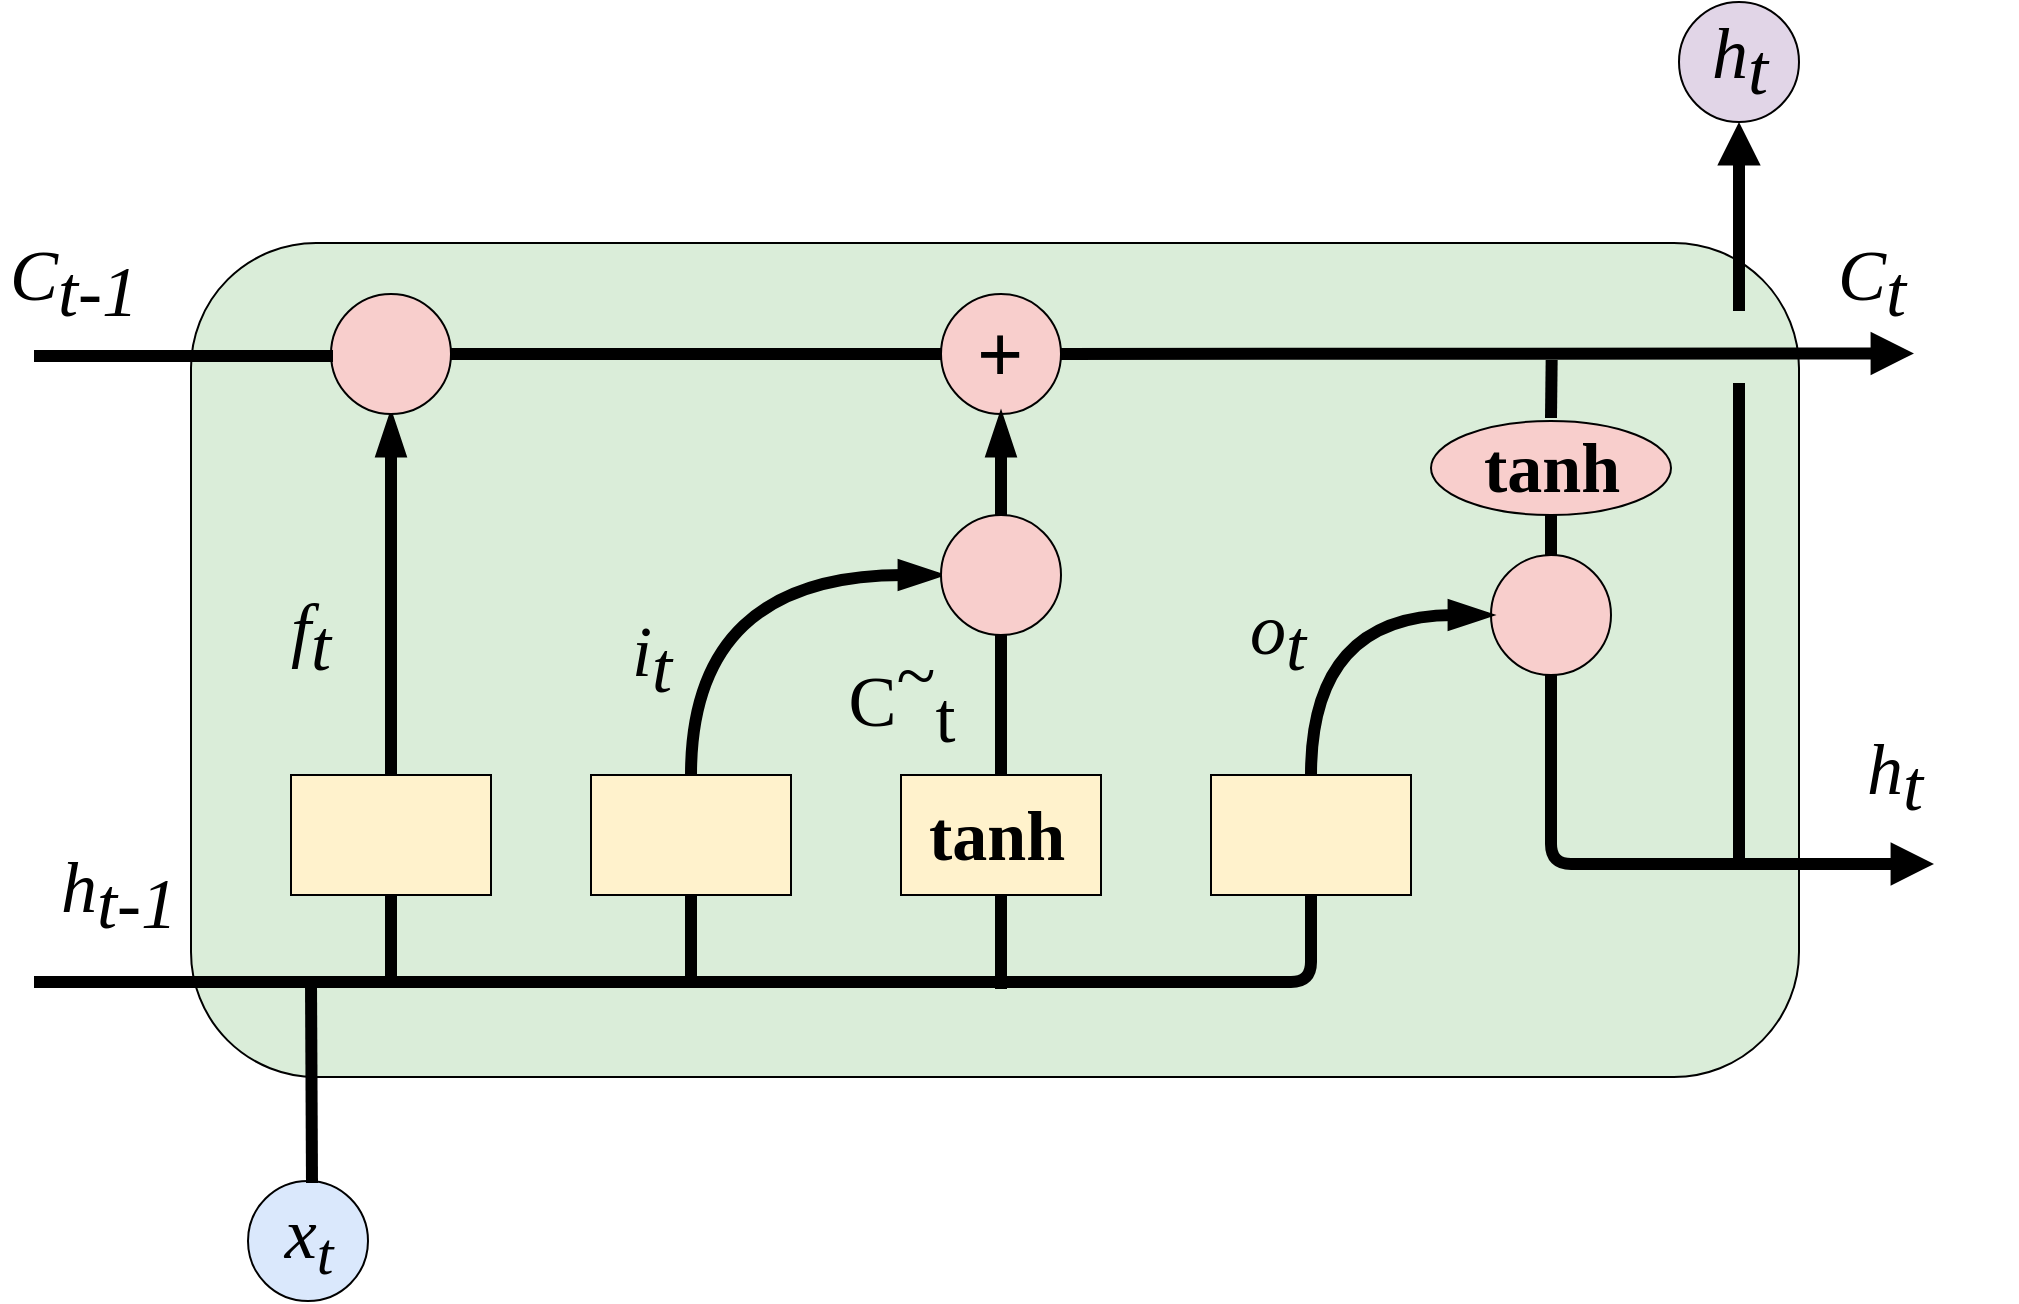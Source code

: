 <mxfile version="10.6.8" type="device"><diagram id="w9RgP4Dkdg58bC6SCZLk" name="Page-1"><mxGraphModel dx="2041" dy="-337" grid="1" gridSize="10" guides="1" tooltips="1" connect="1" arrows="0" fold="1" page="1" pageScale="1" pageWidth="1100" pageHeight="850" math="0" shadow="0"><root><mxCell id="0"/><mxCell id="1" parent="0"/><mxCell id="NdrtF92lDqJA3uMCNeqg-94" value="" style="ellipse;whiteSpace=wrap;html=1;aspect=fixed;rounded=1;strokeColor=#000000;fillColor=#e1d5e7;fontFamily=Times New Roman;fontSize=36;" parent="1" vertex="1"><mxGeometry x="-217.5" y="981" width="60" height="60" as="geometry"/></mxCell><mxCell id="NdrtF92lDqJA3uMCNeqg-93" value="" style="ellipse;whiteSpace=wrap;html=1;aspect=fixed;rounded=1;strokeColor=#000000;fillColor=#dae8fc;fontFamily=Times New Roman;fontSize=36;" parent="1" vertex="1"><mxGeometry x="-933" y="1570.5" width="60" height="60" as="geometry"/></mxCell><mxCell id="NdrtF92lDqJA3uMCNeqg-1" value="" style="rounded=1;whiteSpace=wrap;html=1;fillColor=#DAEDD9;strokeColor=#000000;perimeterSpacing=0;" parent="1" vertex="1"><mxGeometry x="-961.5" y="1101.5" width="804" height="417" as="geometry"/></mxCell><mxCell id="NdrtF92lDqJA3uMCNeqg-18" style="edgeStyle=orthogonalEdgeStyle;rounded=0;orthogonalLoop=1;jettySize=auto;html=1;entryX=0.5;entryY=1;entryDx=0;entryDy=0;endArrow=blockThin;endFill=1;strokeWidth=6;" parent="1" source="NdrtF92lDqJA3uMCNeqg-4" target="NdrtF92lDqJA3uMCNeqg-5" edge="1"><mxGeometry relative="1" as="geometry"/></mxCell><mxCell id="NdrtF92lDqJA3uMCNeqg-39" style="edgeStyle=orthogonalEdgeStyle;rounded=1;orthogonalLoop=1;jettySize=auto;html=1;endArrow=none;endFill=0;strokeWidth=6;" parent="1" edge="1"><mxGeometry relative="1" as="geometry"><mxPoint x="-861.5" y="1470.5" as="targetPoint"/><mxPoint x="-861.5" y="1427.5" as="sourcePoint"/></mxGeometry></mxCell><mxCell id="NdrtF92lDqJA3uMCNeqg-4" value="" style="rounded=0;whiteSpace=wrap;html=1;fillColor=#FFF2CC;strokeColor=#000000;" parent="1" vertex="1"><mxGeometry x="-911.5" y="1367.5" width="100" height="60" as="geometry"/></mxCell><mxCell id="NdrtF92lDqJA3uMCNeqg-23" style="edgeStyle=orthogonalEdgeStyle;curved=1;rounded=1;orthogonalLoop=1;jettySize=auto;html=1;exitX=1;exitY=0.5;exitDx=0;exitDy=0;entryX=0;entryY=0.5;entryDx=0;entryDy=0;endArrow=none;endFill=0;strokeWidth=6;" parent="1" source="NdrtF92lDqJA3uMCNeqg-5" target="NdrtF92lDqJA3uMCNeqg-8" edge="1"><mxGeometry relative="1" as="geometry"/></mxCell><mxCell id="NdrtF92lDqJA3uMCNeqg-5" value="" style="ellipse;whiteSpace=wrap;html=1;aspect=fixed;rounded=1;fillColor=#f8cecc;strokeColor=#000000;" parent="1" vertex="1"><mxGeometry x="-891.5" y="1127" width="60" height="60" as="geometry"/></mxCell><mxCell id="NdrtF92lDqJA3uMCNeqg-21" style="rounded=1;orthogonalLoop=1;jettySize=auto;html=1;exitX=0.5;exitY=0;exitDx=0;exitDy=0;entryX=0;entryY=0.5;entryDx=0;entryDy=0;endArrow=blockThin;endFill=1;strokeWidth=6;edgeStyle=orthogonalEdgeStyle;curved=1;" parent="1" source="NdrtF92lDqJA3uMCNeqg-6" target="NdrtF92lDqJA3uMCNeqg-9" edge="1"><mxGeometry relative="1" as="geometry"/></mxCell><mxCell id="NdrtF92lDqJA3uMCNeqg-40" style="edgeStyle=orthogonalEdgeStyle;rounded=1;orthogonalLoop=1;jettySize=auto;html=1;endArrow=none;endFill=0;strokeWidth=6;" parent="1" edge="1"><mxGeometry relative="1" as="geometry"><mxPoint x="-711.5" y="1473.5" as="targetPoint"/><mxPoint x="-711.5" y="1423.5" as="sourcePoint"/></mxGeometry></mxCell><mxCell id="NdrtF92lDqJA3uMCNeqg-6" value="" style="rounded=0;whiteSpace=wrap;html=1;fillColor=#FFF2CC;strokeColor=#000000;" parent="1" vertex="1"><mxGeometry x="-761.5" y="1367.5" width="100" height="60" as="geometry"/></mxCell><mxCell id="NdrtF92lDqJA3uMCNeqg-19" style="edgeStyle=orthogonalEdgeStyle;rounded=0;orthogonalLoop=1;jettySize=auto;html=1;entryX=0.5;entryY=1;entryDx=0;entryDy=0;endArrow=none;endFill=0;strokeWidth=6;" parent="1" source="NdrtF92lDqJA3uMCNeqg-7" target="NdrtF92lDqJA3uMCNeqg-9" edge="1"><mxGeometry relative="1" as="geometry"/></mxCell><mxCell id="NdrtF92lDqJA3uMCNeqg-41" style="edgeStyle=orthogonalEdgeStyle;rounded=1;orthogonalLoop=1;jettySize=auto;html=1;endArrow=none;endFill=0;strokeWidth=6;" parent="1" edge="1"><mxGeometry relative="1" as="geometry"><mxPoint x="-556.5" y="1474.5" as="targetPoint"/><mxPoint x="-556.5" y="1424.5" as="sourcePoint"/></mxGeometry></mxCell><mxCell id="NdrtF92lDqJA3uMCNeqg-7" value="" style="rounded=0;whiteSpace=wrap;html=1;fillColor=#FFF2CC;strokeColor=#000000;" parent="1" vertex="1"><mxGeometry x="-606.5" y="1367.5" width="100" height="60" as="geometry"/></mxCell><mxCell id="NdrtF92lDqJA3uMCNeqg-8" value="" style="ellipse;whiteSpace=wrap;html=1;aspect=fixed;rounded=1;fillColor=#f8cecc;strokeColor=#000000;" parent="1" vertex="1"><mxGeometry x="-586.5" y="1127" width="60" height="60" as="geometry"/></mxCell><mxCell id="NdrtF92lDqJA3uMCNeqg-20" style="edgeStyle=orthogonalEdgeStyle;rounded=0;orthogonalLoop=1;jettySize=auto;html=1;exitX=0.5;exitY=0;exitDx=0;exitDy=0;endArrow=blockThin;endFill=1;strokeWidth=6;" parent="1" source="NdrtF92lDqJA3uMCNeqg-9" target="NdrtF92lDqJA3uMCNeqg-8" edge="1"><mxGeometry relative="1" as="geometry"/></mxCell><mxCell id="NdrtF92lDqJA3uMCNeqg-9" value="" style="ellipse;whiteSpace=wrap;html=1;aspect=fixed;rounded=1;fillColor=#f8cecc;strokeColor=#000000;" parent="1" vertex="1"><mxGeometry x="-586.5" y="1237.5" width="60" height="60" as="geometry"/></mxCell><mxCell id="NdrtF92lDqJA3uMCNeqg-33" style="edgeStyle=orthogonalEdgeStyle;curved=1;rounded=1;orthogonalLoop=1;jettySize=auto;html=1;exitX=0.5;exitY=1;exitDx=0;exitDy=0;entryX=0.5;entryY=0;entryDx=0;entryDy=0;endArrow=none;endFill=0;strokeWidth=6;" parent="1" source="NdrtF92lDqJA3uMCNeqg-12" target="NdrtF92lDqJA3uMCNeqg-16" edge="1"><mxGeometry relative="1" as="geometry"/></mxCell><mxCell id="NdrtF92lDqJA3uMCNeqg-12" value="" style="ellipse;whiteSpace=wrap;html=1;rounded=1;strokeColor=#000000;fillColor=#f8cecc;" parent="1" vertex="1"><mxGeometry x="-341.5" y="1190.5" width="120" height="47" as="geometry"/></mxCell><mxCell id="NdrtF92lDqJA3uMCNeqg-52" style="edgeStyle=orthogonalEdgeStyle;rounded=1;orthogonalLoop=1;jettySize=auto;html=1;endArrow=block;endFill=1;strokeWidth=6;" parent="1" source="NdrtF92lDqJA3uMCNeqg-16" edge="1"><mxGeometry relative="1" as="geometry"><mxPoint x="-90" y="1412" as="targetPoint"/><Array as="points"><mxPoint x="-281.5" y="1411.5"/></Array></mxGeometry></mxCell><mxCell id="NdrtF92lDqJA3uMCNeqg-16" value="" style="ellipse;whiteSpace=wrap;html=1;aspect=fixed;rounded=1;fillColor=#f8cecc;strokeColor=#000000;" parent="1" vertex="1"><mxGeometry x="-311.5" y="1257.5" width="60" height="60" as="geometry"/></mxCell><mxCell id="NdrtF92lDqJA3uMCNeqg-26" style="edgeStyle=orthogonalEdgeStyle;curved=1;rounded=1;orthogonalLoop=1;jettySize=auto;html=1;exitX=0.5;exitY=0;exitDx=0;exitDy=0;entryX=0;entryY=0.5;entryDx=0;entryDy=0;endArrow=blockThin;endFill=1;strokeWidth=6;" parent="1" source="NdrtF92lDqJA3uMCNeqg-17" target="NdrtF92lDqJA3uMCNeqg-16" edge="1"><mxGeometry relative="1" as="geometry"/></mxCell><mxCell id="NdrtF92lDqJA3uMCNeqg-36" style="edgeStyle=orthogonalEdgeStyle;rounded=1;orthogonalLoop=1;jettySize=auto;html=1;exitX=0.5;exitY=1;exitDx=0;exitDy=0;endArrow=none;endFill=0;strokeWidth=6;" parent="1" source="NdrtF92lDqJA3uMCNeqg-17" edge="1"><mxGeometry relative="1" as="geometry"><mxPoint x="-1040" y="1471" as="targetPoint"/><Array as="points"><mxPoint x="-402" y="1471.5"/></Array></mxGeometry></mxCell><mxCell id="NdrtF92lDqJA3uMCNeqg-17" value="" style="rounded=0;whiteSpace=wrap;html=1;fillColor=#FFF2CC;strokeColor=#000000;" parent="1" vertex="1"><mxGeometry x="-451.5" y="1367.5" width="100" height="60" as="geometry"/></mxCell><mxCell id="NdrtF92lDqJA3uMCNeqg-53" value="" style="endArrow=none;html=1;strokeWidth=6;endFill=0;rounded=1;" parent="1" edge="1"><mxGeometry width="50" height="50" relative="1" as="geometry"><mxPoint x="-187.5" y="1411.5" as="sourcePoint"/><mxPoint x="-187.5" y="1171.5" as="targetPoint"/></mxGeometry></mxCell><mxCell id="NdrtF92lDqJA3uMCNeqg-56" value="" style="endArrow=none;html=1;strokeWidth=6;" parent="1" edge="1"><mxGeometry width="50" height="50" relative="1" as="geometry"><mxPoint x="-901" y="1571.5" as="sourcePoint"/><mxPoint x="-901.5" y="1471.5" as="targetPoint"/></mxGeometry></mxCell><mxCell id="NdrtF92lDqJA3uMCNeqg-102" style="edgeStyle=none;rounded=1;orthogonalLoop=1;jettySize=auto;html=1;endArrow=block;endFill=1;strokeWidth=6;fontFamily=Times New Roman;fontSize=36;exitX=1;exitY=0.5;exitDx=0;exitDy=0;" parent="1" source="NdrtF92lDqJA3uMCNeqg-8" edge="1"><mxGeometry relative="1" as="geometry"><mxPoint x="-100" y="1156.69" as="targetPoint"/><mxPoint x="-520" y="1157" as="sourcePoint"/></mxGeometry></mxCell><mxCell id="NdrtF92lDqJA3uMCNeqg-57" value="&lt;font style=&quot;font-size: 41px&quot;&gt;+&lt;/font&gt;" style="text;html=1;strokeColor=none;fillColor=none;align=center;verticalAlign=middle;whiteSpace=wrap;rounded=0;fontSize=25;fontFamily=Times New Roman;fontStyle=1" parent="1" vertex="1"><mxGeometry x="-582" y="1127" width="50" height="60" as="geometry"/></mxCell><mxCell id="NdrtF92lDqJA3uMCNeqg-103" style="edgeStyle=none;rounded=1;orthogonalLoop=1;jettySize=auto;html=1;exitX=0;exitY=0.5;exitDx=0;exitDy=0;endArrow=none;endFill=0;strokeWidth=6;fontFamily=Times New Roman;fontSize=36;" parent="1" source="NdrtF92lDqJA3uMCNeqg-59" edge="1"><mxGeometry relative="1" as="geometry"><mxPoint x="-1040" y="1158" as="targetPoint"/></mxGeometry></mxCell><mxCell id="NdrtF92lDqJA3uMCNeqg-59" value="" style="shape=image;html=1;verticalAlign=top;verticalLabelPosition=bottom;labelBackgroundColor=#ffffff;imageAspect=0;aspect=fixed;image=https://cdn2.iconfinder.com/data/icons/ios-tab-bar/25/Cross_Cricle-128.png;rounded=1;strokeColor=#000000;fillColor=#FFF2CC;fontFamily=Times New Roman;fontSize=25;" parent="1" vertex="1"><mxGeometry x="-890.5" y="1128" width="60" height="60" as="geometry"/></mxCell><mxCell id="NdrtF92lDqJA3uMCNeqg-61" value="" style="shape=image;html=1;verticalAlign=top;verticalLabelPosition=bottom;labelBackgroundColor=#ffffff;imageAspect=0;aspect=fixed;image=https://cdn2.iconfinder.com/data/icons/ios-tab-bar/25/Cross_Cricle-128.png;rounded=1;strokeColor=#000000;fillColor=#FFF2CC;fontFamily=Times New Roman;fontSize=25;" parent="1" vertex="1"><mxGeometry x="-584.5" y="1238.5" width="60" height="60" as="geometry"/></mxCell><mxCell id="NdrtF92lDqJA3uMCNeqg-62" value="" style="shape=image;html=1;verticalAlign=top;verticalLabelPosition=bottom;labelBackgroundColor=#ffffff;imageAspect=0;aspect=fixed;image=https://cdn2.iconfinder.com/data/icons/ios-tab-bar/25/Cross_Cricle-128.png;rounded=1;strokeColor=#000000;fillColor=#FFF2CC;fontFamily=Times New Roman;fontSize=25;" parent="1" vertex="1"><mxGeometry x="-310.5" y="1258.5" width="60" height="60" as="geometry"/></mxCell><mxCell id="NdrtF92lDqJA3uMCNeqg-63" value="&lt;font style=&quot;font-size: 35px&quot;&gt;tanh&lt;/font&gt;" style="text;html=1;strokeColor=none;fillColor=none;align=center;verticalAlign=middle;whiteSpace=wrap;rounded=0;fontSize=25;fontFamily=Times New Roman;fontStyle=1" parent="1" vertex="1"><mxGeometry x="-606.5" y="1367.5" width="95" height="60" as="geometry"/></mxCell><mxCell id="NdrtF92lDqJA3uMCNeqg-65" value="" style="shape=image;verticalLabelPosition=bottom;labelBackgroundColor=#ffffff;verticalAlign=top;aspect=fixed;imageAspect=0;image=http://upload.wikimedia.org/wikipedia/commons/a/af/Times_New_Roman_Greek_small_letter_sigma.svg;" parent="1" vertex="1"><mxGeometry x="-876.5" y="1367.5" width="30" height="60" as="geometry"/></mxCell><mxCell id="NdrtF92lDqJA3uMCNeqg-69" value="" style="shape=image;verticalLabelPosition=bottom;labelBackgroundColor=#ffffff;verticalAlign=top;aspect=fixed;imageAspect=0;image=http://upload.wikimedia.org/wikipedia/commons/a/af/Times_New_Roman_Greek_small_letter_sigma.svg;" parent="1" vertex="1"><mxGeometry x="-726.5" y="1367.5" width="30" height="60" as="geometry"/></mxCell><mxCell id="NdrtF92lDqJA3uMCNeqg-70" value="" style="shape=image;verticalLabelPosition=bottom;labelBackgroundColor=#ffffff;verticalAlign=top;aspect=fixed;imageAspect=0;image=http://upload.wikimedia.org/wikipedia/commons/a/af/Times_New_Roman_Greek_small_letter_sigma.svg;" parent="1" vertex="1"><mxGeometry x="-416.5" y="1367.5" width="30" height="60" as="geometry"/></mxCell><mxCell id="NdrtF92lDqJA3uMCNeqg-100" style="edgeStyle=none;rounded=1;orthogonalLoop=1;jettySize=auto;html=1;exitX=0.5;exitY=0;exitDx=0;exitDy=0;endArrow=none;endFill=0;strokeWidth=6;fontFamily=Times New Roman;fontSize=36;" parent="1" source="NdrtF92lDqJA3uMCNeqg-71" edge="1"><mxGeometry relative="1" as="geometry"><mxPoint x="-281.172" y="1160" as="targetPoint"/></mxGeometry></mxCell><mxCell id="NdrtF92lDqJA3uMCNeqg-71" value="&lt;font style=&quot;font-size: 35px&quot;&gt;tanh&lt;/font&gt;" style="text;html=1;strokeColor=none;fillColor=none;align=center;verticalAlign=middle;whiteSpace=wrap;rounded=0;fontSize=25;fontFamily=Times New Roman;fontStyle=1" parent="1" vertex="1"><mxGeometry x="-325.5" y="1189" width="88" height="50" as="geometry"/></mxCell><mxCell id="NdrtF92lDqJA3uMCNeqg-75" value="&lt;font style=&quot;font-size: 36px&quot;&gt;&lt;i style=&quot;font-size: 36px&quot;&gt;h&lt;sub&gt;&lt;span style=&quot;font-size: 36px&quot;&gt;t-1&lt;/span&gt;&lt;/sub&gt;&lt;/i&gt;&lt;/font&gt;" style="text;html=1;strokeColor=none;fillColor=none;align=center;verticalAlign=middle;whiteSpace=wrap;rounded=0;fontSize=36;fontFamily=Times New Roman;fontStyle=0" parent="1" vertex="1"><mxGeometry x="-1034.5" y="1397.5" width="73" height="60" as="geometry"/></mxCell><mxCell id="NdrtF92lDqJA3uMCNeqg-78" value="" style="endArrow=block;html=1;strokeWidth=6;endFill=1;entryX=0.5;entryY=1;entryDx=0;entryDy=0;" parent="1" target="NdrtF92lDqJA3uMCNeqg-94" edge="1"><mxGeometry width="50" height="50" relative="1" as="geometry"><mxPoint x="-187.5" y="1135.5" as="sourcePoint"/><mxPoint x="-187" y="1040" as="targetPoint"/></mxGeometry></mxCell><mxCell id="NdrtF92lDqJA3uMCNeqg-79" value="&lt;i style=&quot;font-size: 36px;&quot;&gt;&lt;font style=&quot;font-size: 36px;&quot;&gt;h&lt;sub style=&quot;font-size: 36px;&quot;&gt;t&lt;/sub&gt;&lt;/font&gt;&lt;/i&gt;" style="text;html=1;strokeColor=none;fillColor=none;align=center;verticalAlign=middle;whiteSpace=wrap;rounded=0;fontSize=36;fontFamily=Times New Roman;fontStyle=0" parent="1" vertex="1"><mxGeometry x="-222.5" y="981" width="70" height="60" as="geometry"/></mxCell><mxCell id="NdrtF92lDqJA3uMCNeqg-80" value="&lt;i style=&quot;font-size: 36px;&quot;&gt;&lt;font style=&quot;font-size: 36px;&quot;&gt;o&lt;sub style=&quot;font-size: 36px;&quot;&gt;t&lt;/sub&gt;&lt;/font&gt;&lt;/i&gt;" style="text;html=1;strokeColor=none;fillColor=none;align=center;verticalAlign=middle;whiteSpace=wrap;rounded=0;fontSize=36;fontFamily=Times New Roman;fontStyle=0" parent="1" vertex="1"><mxGeometry x="-450.5" y="1268.5" width="64" height="60" as="geometry"/></mxCell><mxCell id="NdrtF92lDqJA3uMCNeqg-81" value="&lt;font style=&quot;font-size: 36px;&quot;&gt;&lt;i style=&quot;font-size: 36px;&quot;&gt;C&lt;sub style=&quot;font-size: 36px;&quot;&gt;&lt;span style=&quot;font-size: 36px;&quot;&gt;t-1&lt;/span&gt;&lt;/sub&gt;&lt;/i&gt;&lt;/font&gt;" style="text;html=1;strokeColor=none;fillColor=none;align=center;verticalAlign=middle;whiteSpace=wrap;rounded=0;fontSize=36;fontFamily=Times New Roman;fontStyle=0" parent="1" vertex="1"><mxGeometry x="-1056.5" y="1091.5" width="72" height="60" as="geometry"/></mxCell><mxCell id="NdrtF92lDqJA3uMCNeqg-84" value="&lt;font style=&quot;font-size: 36px;&quot;&gt;&lt;i style=&quot;font-size: 36px;&quot;&gt;i&lt;sub style=&quot;font-size: 36px;&quot;&gt;t&lt;/sub&gt;&lt;/i&gt;&lt;/font&gt;" style="text;html=1;strokeColor=none;fillColor=none;align=center;verticalAlign=middle;whiteSpace=wrap;rounded=0;fontSize=36;fontFamily=Times New Roman;fontStyle=0;direction=south;" parent="1" vertex="1"><mxGeometry x="-761.5" y="1281" width="60" height="58" as="geometry"/></mxCell><mxCell id="NdrtF92lDqJA3uMCNeqg-85" value="&lt;div style=&quot;font-size: 36px;&quot; align=&quot;center&quot;&gt;&lt;i style=&quot;font-size: 36px;&quot;&gt;&lt;font style=&quot;font-size: 36px;&quot;&gt;&lt;span style=&quot;font-size: 36px;&quot;&gt;f&lt;/span&gt;&lt;span style=&quot;font-size: 36px;&quot;&gt;&lt;/span&gt;&lt;span style=&quot;font-size: 36px;&quot;&gt;&lt;/span&gt;&lt;span style=&quot;font-size: 36px;&quot;&gt;&lt;sub style=&quot;font-size: 36px;&quot;&gt;t&lt;/sub&gt;&lt;/span&gt;&lt;/font&gt;&lt;/i&gt;&lt;/div&gt;" style="text;html=1;strokeColor=none;fillColor=none;align=center;verticalAlign=middle;whiteSpace=wrap;rounded=0;fontSize=36;fontFamily=Times New Roman;fontStyle=0" parent="1" vertex="1"><mxGeometry x="-938.5" y="1268.5" width="73" height="60" as="geometry"/></mxCell><mxCell id="NdrtF92lDqJA3uMCNeqg-86" value="&lt;font style=&quot;font-size: 36px;&quot;&gt;&lt;i style=&quot;font-size: 36px;&quot;&gt;C&lt;sub style=&quot;font-size: 36px;&quot;&gt;t&lt;/sub&gt;&lt;/i&gt;&lt;/font&gt;" style="text;html=1;strokeColor=none;fillColor=none;align=center;verticalAlign=middle;whiteSpace=wrap;rounded=0;fontSize=36;fontFamily=Times New Roman;fontStyle=0" parent="1" vertex="1"><mxGeometry x="-157.5" y="1091.5" width="72" height="60" as="geometry"/></mxCell><mxCell id="NdrtF92lDqJA3uMCNeqg-87" value="C&lt;sup style=&quot;font-size: 36px;&quot;&gt;~&lt;/sup&gt;&lt;sub style=&quot;font-size: 36px;&quot;&gt;t&lt;/sub&gt;" style="text;html=1;strokeColor=none;fillColor=none;align=center;verticalAlign=middle;whiteSpace=wrap;rounded=0;fontSize=36;fontFamily=Times New Roman;fontStyle=0" parent="1" vertex="1"><mxGeometry x="-640.5" y="1298.5" width="68" height="60" as="geometry"/></mxCell><mxCell id="NdrtF92lDqJA3uMCNeqg-89" value="&lt;i style=&quot;font-size: 36px;&quot;&gt;&lt;font style=&quot;font-size: 36px;&quot;&gt;h&lt;sub style=&quot;font-size: 36px;&quot;&gt;t&lt;/sub&gt;&lt;/font&gt;&lt;/i&gt;" style="text;html=1;strokeColor=none;fillColor=none;align=center;verticalAlign=middle;whiteSpace=wrap;rounded=0;fontSize=36;fontFamily=Times New Roman;fontStyle=0" parent="1" vertex="1"><mxGeometry x="-171.5" y="1339" width="123" height="60" as="geometry"/></mxCell><mxCell id="NdrtF92lDqJA3uMCNeqg-99" value="&lt;i&gt;x&lt;sub&gt;t&lt;/sub&gt;&lt;/i&gt;" style="text;html=1;strokeColor=none;fillColor=none;align=center;verticalAlign=middle;whiteSpace=wrap;rounded=0;fontSize=36;fontFamily=Times New Roman;fontStyle=0" parent="1" vertex="1"><mxGeometry x="-939.5" y="1570" width="73" height="60" as="geometry"/></mxCell></root></mxGraphModel></diagram></mxfile>